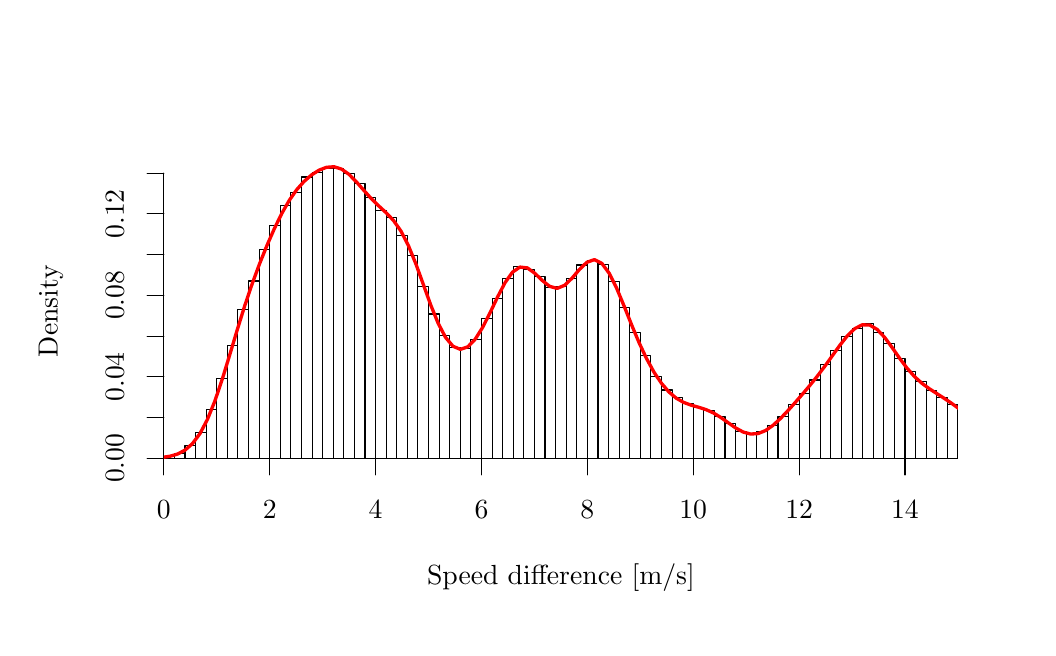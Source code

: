 % Created by tikzDevice version 0.12.3 on 2021-01-24 20:23:50
% !TEX encoding = UTF-8 Unicode
\begin{tikzpicture}[x=1pt,y=1pt]
\definecolor{fillColor}{RGB}{255,255,255}
\path[use as bounding box,fill=fillColor,fill opacity=0.00] (0,0) rectangle (361.35,216.81);
\begin{scope}
\path[clip] (  0.00,  0.00) rectangle (361.35,216.81);
\definecolor{drawColor}{RGB}{0,0,0}

\node[text=drawColor,anchor=base,inner sep=0pt, outer sep=0pt, scale=  1.00] at (192.68, 15.60) {Speed difference [m/s]};

\node[text=drawColor,rotate= 90.00,anchor=base,inner sep=0pt, outer sep=0pt, scale=  1.00] at ( 10.80,114.41) {Density};
\end{scope}
\begin{scope}
\path[clip] (  0.00,  0.00) rectangle (361.35,216.81);
\definecolor{drawColor}{RGB}{0,0,0}

\path[draw=drawColor,line width= 0.4pt,line join=round,line cap=round] ( 49.20, 61.20) -- (317.02, 61.20);

\path[draw=drawColor,line width= 0.4pt,line join=round,line cap=round] ( 49.20, 61.20) -- ( 49.20, 55.20);

\path[draw=drawColor,line width= 0.4pt,line join=round,line cap=round] ( 87.46, 61.20) -- ( 87.46, 55.20);

\path[draw=drawColor,line width= 0.4pt,line join=round,line cap=round] (125.72, 61.20) -- (125.72, 55.20);

\path[draw=drawColor,line width= 0.4pt,line join=round,line cap=round] (163.98, 61.20) -- (163.98, 55.20);

\path[draw=drawColor,line width= 0.4pt,line join=round,line cap=round] (202.24, 61.20) -- (202.24, 55.20);

\path[draw=drawColor,line width= 0.4pt,line join=round,line cap=round] (240.50, 61.20) -- (240.50, 55.20);

\path[draw=drawColor,line width= 0.4pt,line join=round,line cap=round] (278.76, 61.20) -- (278.76, 55.20);

\path[draw=drawColor,line width= 0.4pt,line join=round,line cap=round] (317.02, 61.20) -- (317.02, 55.20);

\node[text=drawColor,anchor=base,inner sep=0pt, outer sep=0pt, scale=  1.00] at ( 49.20, 39.60) {0};

\node[text=drawColor,anchor=base,inner sep=0pt, outer sep=0pt, scale=  1.00] at ( 87.46, 39.60) {2};

\node[text=drawColor,anchor=base,inner sep=0pt, outer sep=0pt, scale=  1.00] at (125.72, 39.60) {4};

\node[text=drawColor,anchor=base,inner sep=0pt, outer sep=0pt, scale=  1.00] at (163.98, 39.60) {6};

\node[text=drawColor,anchor=base,inner sep=0pt, outer sep=0pt, scale=  1.00] at (202.24, 39.60) {8};

\node[text=drawColor,anchor=base,inner sep=0pt, outer sep=0pt, scale=  1.00] at (240.50, 39.60) {10};

\node[text=drawColor,anchor=base,inner sep=0pt, outer sep=0pt, scale=  1.00] at (278.76, 39.60) {12};

\node[text=drawColor,anchor=base,inner sep=0pt, outer sep=0pt, scale=  1.00] at (317.02, 39.60) {14};

\path[draw=drawColor,line width= 0.4pt,line join=round,line cap=round] ( 49.20, 61.20) -- ( 49.20,164.23);

\path[draw=drawColor,line width= 0.4pt,line join=round,line cap=round] ( 49.20, 61.20) -- ( 43.20, 61.20);

\path[draw=drawColor,line width= 0.4pt,line join=round,line cap=round] ( 49.20, 75.92) -- ( 43.20, 75.92);

\path[draw=drawColor,line width= 0.4pt,line join=round,line cap=round] ( 49.20, 90.64) -- ( 43.20, 90.64);

\path[draw=drawColor,line width= 0.4pt,line join=round,line cap=round] ( 49.20,105.36) -- ( 43.20,105.36);

\path[draw=drawColor,line width= 0.4pt,line join=round,line cap=round] ( 49.20,120.07) -- ( 43.20,120.07);

\path[draw=drawColor,line width= 0.4pt,line join=round,line cap=round] ( 49.20,134.79) -- ( 43.20,134.79);

\path[draw=drawColor,line width= 0.4pt,line join=round,line cap=round] ( 49.20,149.51) -- ( 43.20,149.51);

\path[draw=drawColor,line width= 0.4pt,line join=round,line cap=round] ( 49.20,164.23) -- ( 43.20,164.23);

\node[text=drawColor,rotate= 90.00,anchor=base,inner sep=0pt, outer sep=0pt, scale=  1.00] at ( 34.80, 61.20) {0.00};

\node[text=drawColor,rotate= 90.00,anchor=base,inner sep=0pt, outer sep=0pt, scale=  1.00] at ( 34.80, 90.64) {0.04};

\node[text=drawColor,rotate= 90.00,anchor=base,inner sep=0pt, outer sep=0pt, scale=  1.00] at ( 34.80,120.07) {0.08};

\node[text=drawColor,rotate= 90.00,anchor=base,inner sep=0pt, outer sep=0pt, scale=  1.00] at ( 34.80,149.51) {0.12};
\end{scope}
\begin{scope}
\path[clip] ( 49.20, 61.20) rectangle (336.15,167.61);
\definecolor{drawColor}{RGB}{0,0,0}

\path[draw=drawColor,line width= 0.4pt,line join=round,line cap=round] ( 30.07, 61.20) rectangle ( 33.90, 61.20);

\path[draw=drawColor,line width= 0.4pt,line join=round,line cap=round] ( 33.90, 61.20) rectangle ( 37.72, 61.20);

\path[draw=drawColor,line width= 0.4pt,line join=round,line cap=round] ( 37.72, 61.20) rectangle ( 41.55, 61.21);

\path[draw=drawColor,line width= 0.4pt,line join=round,line cap=round] ( 41.55, 61.20) rectangle ( 45.37, 61.26);

\path[draw=drawColor,line width= 0.4pt,line join=round,line cap=round] ( 45.37, 61.20) rectangle ( 49.20, 61.44);

\path[draw=drawColor,line width= 0.4pt,line join=round,line cap=round] ( 49.20, 61.20) rectangle ( 53.03, 61.90);

\path[draw=drawColor,line width= 0.4pt,line join=round,line cap=round] ( 53.03, 61.20) rectangle ( 56.85, 62.95);

\path[draw=drawColor,line width= 0.4pt,line join=round,line cap=round] ( 56.85, 61.20) rectangle ( 60.68, 65.90);

\path[draw=drawColor,line width= 0.4pt,line join=round,line cap=round] ( 60.68, 61.20) rectangle ( 64.50, 70.63);

\path[draw=drawColor,line width= 0.4pt,line join=round,line cap=round] ( 64.50, 61.20) rectangle ( 68.33, 78.83);

\path[draw=drawColor,line width= 0.4pt,line join=round,line cap=round] ( 68.33, 61.20) rectangle ( 72.16, 89.93);

\path[draw=drawColor,line width= 0.4pt,line join=round,line cap=round] ( 72.16, 61.20) rectangle ( 75.98,101.86);

\path[draw=drawColor,line width= 0.4pt,line join=round,line cap=round] ( 75.98, 61.20) rectangle ( 79.81,114.97);

\path[draw=drawColor,line width= 0.4pt,line join=round,line cap=round] ( 79.81, 61.20) rectangle ( 83.63,125.26);

\path[draw=drawColor,line width= 0.4pt,line join=round,line cap=round] ( 83.63, 61.20) rectangle ( 87.46,136.67);

\path[draw=drawColor,line width= 0.4pt,line join=round,line cap=round] ( 87.46, 61.20) rectangle ( 91.29,145.24);

\path[draw=drawColor,line width= 0.4pt,line join=round,line cap=round] ( 91.29, 61.20) rectangle ( 95.11,152.70);

\path[draw=drawColor,line width= 0.4pt,line join=round,line cap=round] ( 95.11, 61.20) rectangle ( 98.94,157.30);

\path[draw=drawColor,line width= 0.4pt,line join=round,line cap=round] ( 98.94, 61.20) rectangle (102.76,162.85);

\path[draw=drawColor,line width= 0.4pt,line join=round,line cap=round] (102.76, 61.20) rectangle (106.59,164.52);

\path[draw=drawColor,line width= 0.4pt,line join=round,line cap=round] (106.59, 61.20) rectangle (110.42,166.11);

\path[draw=drawColor,line width= 0.4pt,line join=round,line cap=round] (110.42, 61.20) rectangle (114.24,165.82);

\path[draw=drawColor,line width= 0.4pt,line join=round,line cap=round] (114.24, 61.20) rectangle (118.07,164.14);

\path[draw=drawColor,line width= 0.4pt,line join=round,line cap=round] (118.07, 61.20) rectangle (121.89,160.55);

\path[draw=drawColor,line width= 0.4pt,line join=round,line cap=round] (121.89, 61.20) rectangle (125.72,155.56);

\path[draw=drawColor,line width= 0.4pt,line join=round,line cap=round] (125.72, 61.20) rectangle (129.55,150.68);

\path[draw=drawColor,line width= 0.4pt,line join=round,line cap=round] (129.55, 61.20) rectangle (133.37,148.30);

\path[draw=drawColor,line width= 0.4pt,line join=round,line cap=round] (133.37, 61.20) rectangle (137.20,141.77);

\path[draw=drawColor,line width= 0.4pt,line join=round,line cap=round] (137.20, 61.20) rectangle (141.02,134.47);

\path[draw=drawColor,line width= 0.4pt,line join=round,line cap=round] (141.02, 61.20) rectangle (144.85,123.44);

\path[draw=drawColor,line width= 0.4pt,line join=round,line cap=round] (144.85, 61.20) rectangle (148.68,113.34);

\path[draw=drawColor,line width= 0.4pt,line join=round,line cap=round] (148.68, 61.20) rectangle (152.50,105.54);

\path[draw=drawColor,line width= 0.4pt,line join=round,line cap=round] (152.50, 61.20) rectangle (156.33,101.15);

\path[draw=drawColor,line width= 0.4pt,line join=round,line cap=round] (156.33, 61.20) rectangle (160.15,100.92);

\path[draw=drawColor,line width= 0.4pt,line join=round,line cap=round] (160.15, 61.20) rectangle (163.98,104.28);

\path[draw=drawColor,line width= 0.4pt,line join=round,line cap=round] (163.98, 61.20) rectangle (167.81,111.64);

\path[draw=drawColor,line width= 0.4pt,line join=round,line cap=round] (167.81, 61.20) rectangle (171.63,119.04);

\path[draw=drawColor,line width= 0.4pt,line join=round,line cap=round] (171.63, 61.20) rectangle (175.46,126.18);

\path[draw=drawColor,line width= 0.4pt,line join=round,line cap=round] (175.46, 61.20) rectangle (179.28,130.43);

\path[draw=drawColor,line width= 0.4pt,line join=round,line cap=round] (179.28, 61.20) rectangle (183.11,129.48);

\path[draw=drawColor,line width= 0.4pt,line join=round,line cap=round] (183.11, 61.20) rectangle (186.94,126.90);

\path[draw=drawColor,line width= 0.4pt,line join=round,line cap=round] (186.94, 61.20) rectangle (190.76,122.94);

\path[draw=drawColor,line width= 0.4pt,line join=round,line cap=round] (190.76, 61.20) rectangle (194.59,123.16);

\path[draw=drawColor,line width= 0.4pt,line join=round,line cap=round] (194.59, 61.20) rectangle (198.41,126.27);

\path[draw=drawColor,line width= 0.4pt,line join=round,line cap=round] (198.41, 61.20) rectangle (202.24,131.05);

\path[draw=drawColor,line width= 0.4pt,line join=round,line cap=round] (202.24, 61.20) rectangle (206.07,132.72);

\path[draw=drawColor,line width= 0.4pt,line join=round,line cap=round] (206.07, 61.20) rectangle (209.89,131.26);

\path[draw=drawColor,line width= 0.4pt,line join=round,line cap=round] (209.89, 61.20) rectangle (213.72,125.04);

\path[draw=drawColor,line width= 0.4pt,line join=round,line cap=round] (213.72, 61.20) rectangle (217.54,115.74);

\path[draw=drawColor,line width= 0.4pt,line join=round,line cap=round] (217.54, 61.20) rectangle (221.37,106.57);

\path[draw=drawColor,line width= 0.4pt,line join=round,line cap=round] (221.37, 61.20) rectangle (225.20, 98.40);

\path[draw=drawColor,line width= 0.4pt,line join=round,line cap=round] (225.20, 61.20) rectangle (229.02, 90.74);

\path[draw=drawColor,line width= 0.4pt,line join=round,line cap=round] (229.02, 61.20) rectangle (232.85, 85.88);

\path[draw=drawColor,line width= 0.4pt,line join=round,line cap=round] (232.85, 61.20) rectangle (236.67, 83.09);

\path[draw=drawColor,line width= 0.4pt,line join=round,line cap=round] (236.67, 61.20) rectangle (240.50, 81.11);

\path[draw=drawColor,line width= 0.4pt,line join=round,line cap=round] (240.50, 61.20) rectangle (244.33, 79.66);

\path[draw=drawColor,line width= 0.4pt,line join=round,line cap=round] (244.33, 61.20) rectangle (248.15, 78.49);

\path[draw=drawColor,line width= 0.4pt,line join=round,line cap=round] (248.15, 61.20) rectangle (251.98, 76.22);

\path[draw=drawColor,line width= 0.4pt,line join=round,line cap=round] (251.98, 61.20) rectangle (255.80, 73.92);

\path[draw=drawColor,line width= 0.4pt,line join=round,line cap=round] (255.80, 61.20) rectangle (259.63, 71.04);

\path[draw=drawColor,line width= 0.4pt,line join=round,line cap=round] (259.63, 61.20) rectangle (263.46, 70.16);

\path[draw=drawColor,line width= 0.4pt,line join=round,line cap=round] (263.46, 61.20) rectangle (267.28, 70.87);

\path[draw=drawColor,line width= 0.4pt,line join=round,line cap=round] (267.28, 61.20) rectangle (271.11, 72.97);

\path[draw=drawColor,line width= 0.4pt,line join=round,line cap=round] (271.11, 61.20) rectangle (274.93, 76.44);

\path[draw=drawColor,line width= 0.4pt,line join=round,line cap=round] (274.93, 61.20) rectangle (278.76, 80.53);

\path[draw=drawColor,line width= 0.4pt,line join=round,line cap=round] (278.76, 61.20) rectangle (282.59, 84.75);

\path[draw=drawColor,line width= 0.4pt,line join=round,line cap=round] (282.59, 61.20) rectangle (286.41, 89.48);

\path[draw=drawColor,line width= 0.4pt,line join=round,line cap=round] (286.41, 61.20) rectangle (290.24, 95.16);

\path[draw=drawColor,line width= 0.4pt,line join=round,line cap=round] (290.24, 61.20) rectangle (294.06,100.14);

\path[draw=drawColor,line width= 0.4pt,line join=round,line cap=round] (294.06, 61.20) rectangle (297.89,105.36);

\path[draw=drawColor,line width= 0.4pt,line join=round,line cap=round] (297.89, 61.20) rectangle (301.72,108.03);

\path[draw=drawColor,line width= 0.4pt,line join=round,line cap=round] (301.72, 61.20) rectangle (305.54,110.04);

\path[draw=drawColor,line width= 0.4pt,line join=round,line cap=round] (305.54, 61.20) rectangle (309.37,106.53);

\path[draw=drawColor,line width= 0.4pt,line join=round,line cap=round] (309.37, 61.20) rectangle (313.19,102.63);

\path[draw=drawColor,line width= 0.4pt,line join=round,line cap=round] (313.19, 61.20) rectangle (317.02, 97.27);

\path[draw=drawColor,line width= 0.4pt,line join=round,line cap=round] (317.02, 61.20) rectangle (320.85, 92.71);

\path[draw=drawColor,line width= 0.4pt,line join=round,line cap=round] (320.85, 61.20) rectangle (324.67, 88.85);

\path[draw=drawColor,line width= 0.4pt,line join=round,line cap=round] (324.67, 61.20) rectangle (328.50, 85.75);

\path[draw=drawColor,line width= 0.4pt,line join=round,line cap=round] (328.50, 61.20) rectangle (332.32, 83.29);

\path[draw=drawColor,line width= 0.4pt,line join=round,line cap=round] (332.32, 61.20) rectangle (336.15, 80.79);

\path[draw=drawColor,line width= 0.4pt,line join=round,line cap=round] (336.15, 61.20) rectangle (339.98, 78.20);

\path[draw=drawColor,line width= 0.4pt,line join=round,line cap=round] (339.98, 61.20) rectangle (343.80, 74.63);

\path[draw=drawColor,line width= 0.4pt,line join=round,line cap=round] (343.80, 61.20) rectangle (347.63, 71.61);

\path[draw=drawColor,line width= 0.4pt,line join=round,line cap=round] (347.63, 61.20) rectangle (351.45, 69.37);

\path[draw=drawColor,line width= 0.4pt,line join=round,line cap=round] (351.45, 61.20) rectangle (355.28, 66.52);

\path[draw=drawColor,line width= 0.4pt,line join=round,line cap=round] (355.28, 61.20) rectangle (359.11, 64.80);

\path[draw=drawColor,line width= 0.4pt,line join=round,line cap=round] (359.11, 61.20) rectangle (362.93, 63.52);
\definecolor{drawColor}{RGB}{255,0,0}

\path[draw=drawColor,line width= 1.2pt,line join=round,line cap=round] (  0.00, 61.20) --
	(  0.41, 61.20) --
	(  3.10, 61.20) --
	(  5.79, 61.20) --
	(  8.48, 61.20) --
	( 11.17, 61.20) --
	( 13.86, 61.20) --
	( 16.55, 61.20) --
	( 19.24, 61.20) --
	( 21.93, 61.20) --
	( 24.62, 61.20) --
	( 27.30, 61.20) --
	( 29.99, 61.20) --
	( 32.68, 61.20) --
	( 35.37, 61.20) --
	( 38.06, 61.21) --
	( 40.75, 61.22) --
	( 43.44, 61.26) --
	( 46.13, 61.35) --
	( 48.82, 61.55) --
	( 51.50, 61.96) --
	( 54.19, 62.75) --
	( 56.88, 64.17) --
	( 59.57, 66.53) --
	( 62.26, 70.13) --
	( 64.95, 75.24) --
	( 67.64, 81.88) --
	( 70.33, 89.84) --
	( 73.02, 98.61) --
	( 75.71,107.57) --
	( 78.39,116.19) --
	( 81.08,124.15) --
	( 83.77,131.42) --
	( 86.46,138.10) --
	( 89.15,144.22) --
	( 91.84,149.71) --
	( 94.53,154.42) --
	( 97.22,158.26) --
	( 99.91,161.28) --
	(102.59,163.61) --
	(105.28,165.31) --
	(107.97,166.35) --
	(110.66,166.56) --
	(113.35,165.73) --
	(116.04,163.86) --
	(118.73,161.16) --
	(121.42,158.08) --
	(124.11,155.10) --
	(126.80,152.45) --
	(129.48,149.98) --
	(132.17,147.15) --
	(134.86,143.34) --
	(137.55,138.12) --
	(140.24,131.54) --
	(142.93,124.12) --
	(145.62,116.66) --
	(148.31,110.02) --
	(151.00,104.89) --
	(153.69,101.68) --
	(156.37,100.57) --
	(159.06,101.50) --
	(161.75,104.28) --
	(164.44,108.58) --
	(167.13,113.89) --
	(169.82,119.54) --
	(172.51,124.69) --
	(175.20,128.48) --
	(177.89,130.30) --
	(180.57,130.00) --
	(183.26,128.06) --
	(185.95,125.45) --
	(188.64,123.32) --
	(191.33,122.61) --
	(194.02,123.71) --
	(196.71,126.30) --
	(199.40,129.47) --
	(202.09,132.05) --
	(204.78,132.98) --
	(207.46,131.65) --
	(210.15,128.04) --
	(212.84,122.62) --
	(215.53,116.17) --
	(218.22,109.44) --
	(220.91,103.02) --
	(223.60, 97.28) --
	(226.29, 92.38) --
	(228.98, 88.35) --
	(231.66, 85.22) --
	(234.35, 82.93) --
	(237.04, 81.40) --
	(239.73, 80.41) --
	(242.42, 79.66) --
	(245.11, 78.80) --
	(247.80, 77.59) --
	(250.49, 75.94) --
	(253.18, 74.02) --
	(255.87, 72.14) --
	(258.55, 70.69) --
	(261.24, 69.97) --
	(263.93, 70.14) --
	(266.62, 71.23) --
	(269.31, 73.10) --
	(272.00, 75.56) --
	(274.69, 78.39) --
	(277.38, 81.40) --
	(280.07, 84.50) --
	(282.76, 87.68) --
	(285.44, 91.02) --
	(288.13, 94.58) --
	(290.82, 98.34) --
	(293.51,102.09) --
	(296.20,105.48) --
	(298.89,108.07) --
	(301.58,109.44) --
	(304.27,109.35) --
	(306.96,107.76) --
	(309.64,104.92) --
	(312.33,101.28) --
	(315.02, 97.42) --
	(317.71, 93.82) --
	(320.40, 90.78) --
	(323.09, 88.34) --
	(325.78, 86.36) --
	(328.47, 84.61) --
	(331.16, 82.89) --
	(333.85, 81.08) --
	(336.53, 79.12) --
	(339.22, 77.04) --
	(341.91, 74.90) --
	(344.60, 72.77) --
	(347.29, 70.74) --
	(349.98, 68.87) --
	(352.67, 67.20) --
	(355.36, 65.76) --
	(358.05, 64.55) --
	(360.73, 63.59) --
	(361.35, 63.42);
\end{scope}
\end{tikzpicture}
